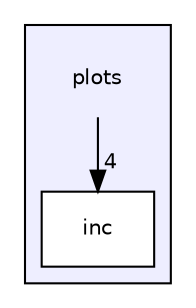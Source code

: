 digraph "plots" {
  compound=true
  node [ fontsize="10", fontname="Helvetica"];
  edge [ labelfontsize="10", labelfontname="Helvetica"];
  subgraph clusterdir_f5a818e78c532f69294936c28c6ea257 {
    graph [ bgcolor="#eeeeff", pencolor="black", label="" URL="dir_f5a818e78c532f69294936c28c6ea257.html"];
    dir_f5a818e78c532f69294936c28c6ea257 [shape=plaintext label="plots"];
    dir_cb782204751c6d83a2e2cf5147e42d41 [shape=box label="inc" color="black" fillcolor="white" style="filled" URL="dir_cb782204751c6d83a2e2cf5147e42d41.html"];
  }
  dir_f5a818e78c532f69294936c28c6ea257->dir_cb782204751c6d83a2e2cf5147e42d41 [headlabel="4", labeldistance=1.5 headhref="dir_000000_000001.html"];
}
